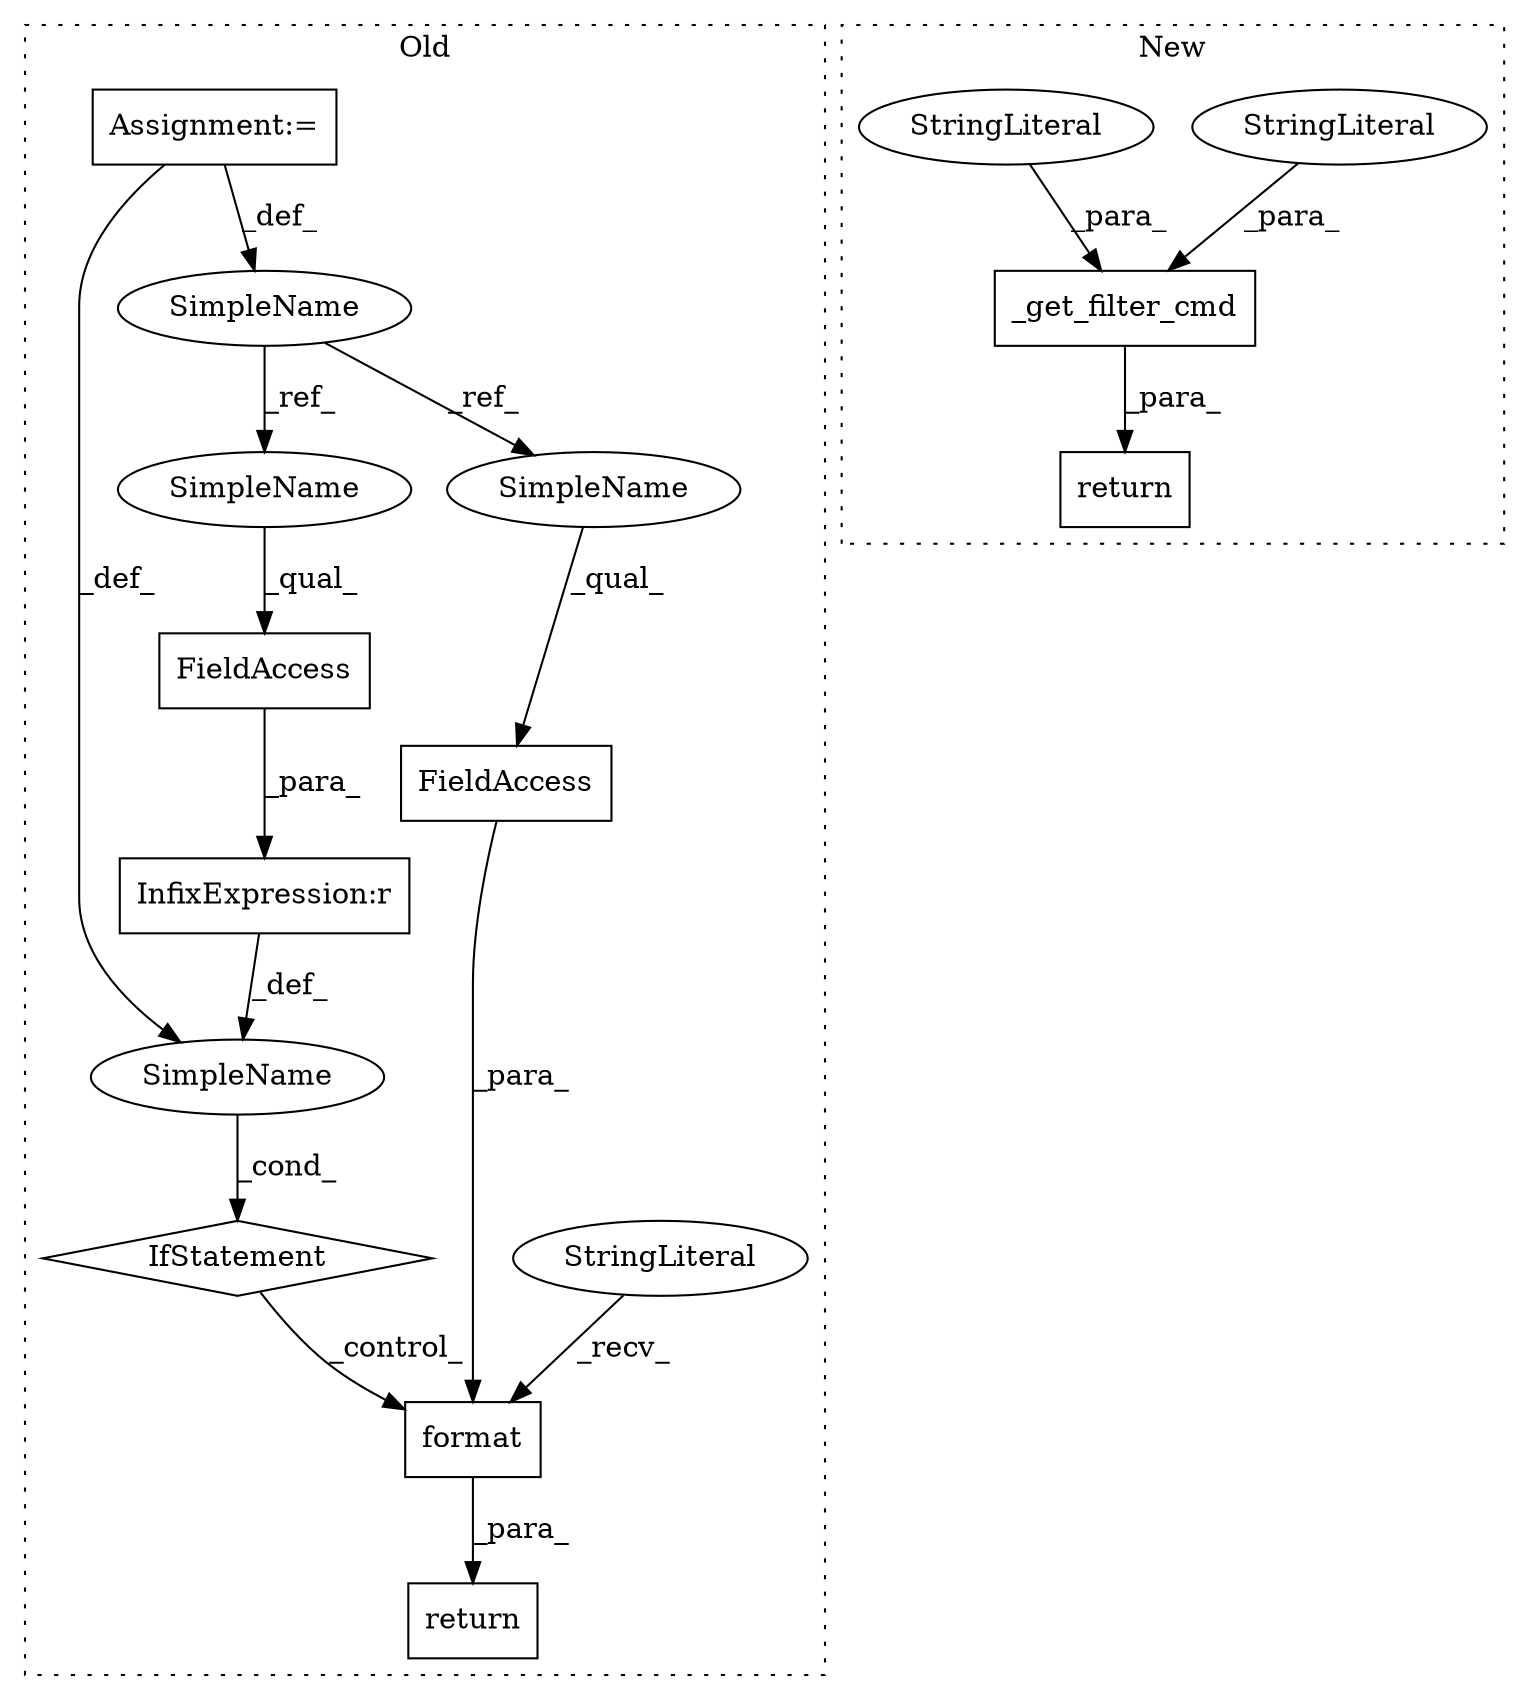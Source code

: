 digraph G {
subgraph cluster0 {
1 [label="return" a="41" s="16825" l="7" shape="box"];
3 [label="format" a="32" s="16788,16812" l="7,1" shape="box"];
4 [label="InfixExpression:r" a="27" s="16767" l="4" shape="box"];
5 [label="SimpleName" a="42" s="" l="" shape="ellipse"];
6 [label="IfStatement" a="25" s="16776" l="3" shape="diamond"];
8 [label="StringLiteral" a="45" s="16779" l="8" shape="ellipse"];
11 [label="FieldAccess" a="22" s="16795" l="17" shape="box"];
12 [label="SimpleName" a="42" s="16729" l="5" shape="ellipse"];
13 [label="FieldAccess" a="22" s="16750" l="17" shape="box"];
14 [label="Assignment:=" a="7" s="16729" l="5" shape="box"];
15 [label="SimpleName" a="42" s="16750" l="5" shape="ellipse"];
16 [label="SimpleName" a="42" s="16795" l="5" shape="ellipse"];
label = "Old";
style="dotted";
}
subgraph cluster1 {
2 [label="_get_filter_cmd" a="32" s="16731,16764" l="16,1" shape="box"];
7 [label="StringLiteral" a="45" s="16759" l="5" shape="ellipse"];
9 [label="StringLiteral" a="45" s="16753" l="5" shape="ellipse"];
10 [label="return" a="41" s="16720" l="7" shape="box"];
label = "New";
style="dotted";
}
2 -> 10 [label="_para_"];
3 -> 1 [label="_para_"];
4 -> 5 [label="_def_"];
5 -> 6 [label="_cond_"];
6 -> 3 [label="_control_"];
7 -> 2 [label="_para_"];
8 -> 3 [label="_recv_"];
9 -> 2 [label="_para_"];
11 -> 3 [label="_para_"];
12 -> 16 [label="_ref_"];
12 -> 15 [label="_ref_"];
13 -> 4 [label="_para_"];
14 -> 12 [label="_def_"];
14 -> 5 [label="_def_"];
15 -> 13 [label="_qual_"];
16 -> 11 [label="_qual_"];
}